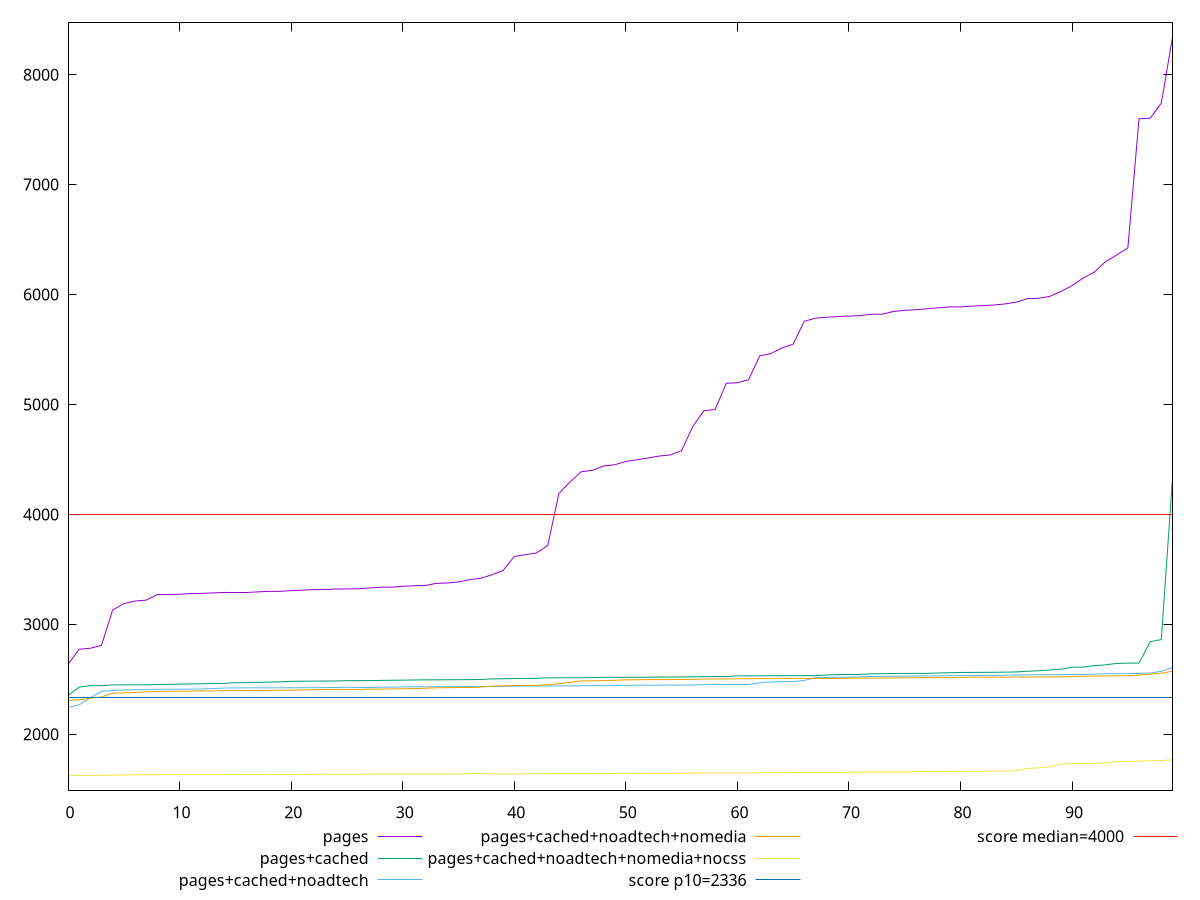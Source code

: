 reset

$pages <<EOF
0 2635.964
1 2773.184
2 2782.5210000000006
3 2808.6949999999997
4 3130.751
5 3188.2880000000005
6 3211.86
7 3220.1820000000002
8 3271.304
9 3271.742
10 3273.3825000000006
11 3279.595
12 3281.503999999999
13 3286.1240000000007
14 3290.1040000000003
15 3290.63
16 3290.6319999999996
17 3295.4379999999996
18 3300.196
19 3300.278
20 3306.937999999999
21 3310.4850000000006
22 3315.8560000000007
23 3317.7879999999996
24 3321.3645000000006
25 3322.424
26 3323.077500000001
27 3330.5860000000002
28 3337.206
29 3338.0935
30 3346.2160000000003
31 3351.2700000000004
32 3353.348
33 3372.614
34 3376.4580000000005
35 3385.566
36 3406.5914999999995
37 3418.7245000000007
38 3451.8375
39 3490.306
40 3617.2595
41 3633.0580000000004
42 3649.5840000000003
43 3717.245
44 4189.954
45 4295.9855
46 4387.773000000001
47 4401.0265
48 4440.5485
49 4451.561
50 4481.690500000001
51 4497.044000000001
52 4512.75
53 4531.211
54 4541.0515000000005
55 4580.546
56 4800.468499999999
57 4943.224499999999
58 4954.053
59 5192.507
60 5197.786
61 5225.024
62 5441.6615
63 5463.255000000001
64 5514.117999999999
65 5549.347499999999
66 5757.047
67 5785.192499999998
68 5793.219999999998
69 5800.203000000001
70 5803.933499999999
71 5808.7815
72 5820.1385
73 5821.927
74 5846.412
75 5855.973499999998
76 5862.419999999999
77 5870.184499999999
78 5879.528499999999
79 5887.4659999999985
80 5887.698999999999
81 5894.745500000001
82 5898.6245
83 5905.278999999999
84 5914.3475
85 5931.3285000000005
86 5962.254500000001
87 5966.6005000000005
88 5982.808999999999
89 6028.380500000001
90 6080.633000000002
91 6150.285
92 6204.551
93 6299.3965
94 6359.914999999999
95 6425.352500000001
96 7598.957999999999
97 7603.719000000002
98 7740.866499999998
99 8342.033
EOF

$pagesCached <<EOF
0 2352.8495000000003
1 2429.0625
2 2441.67
3 2441.7825
4 2449.17
5 2449.8374999999996
6 2449.9275000000007
7 2450.13
8 2452.9575000000004
9 2453.8125
10 2456.3925
11 2458.035
12 2459.0475000000006
13 2462.9355000000005
14 2463.4875
15 2469.255
16 2469.537
17 2472.7349999999997
18 2474.3099999999995
19 2477.1000000000004
20 2481.735
21 2483.0250000000005
22 2483.647500000001
23 2484.0674999999997
24 2484.7125000000005
25 2487.5849999999996
26 2487.7349999999997
27 2488.0650000000005
28 2490.106500000001
29 2491.4385
30 2492.6775
31 2493.9449999999997
32 2495.3055000000004
33 2495.415
34 2495.6715
35 2496.6675000000005
36 2496.9525000000003
37 2498.8499999999995
38 2503.3275
39 2505.0299999999997
40 2506.7475000000004
41 2508.18
42 2508.9825
43 2512.8900000000003
44 2513.7975
45 2514.015000000001
46 2514.1275
47 2516.1675000000005
48 2518.0199999999995
49 2518.2825000000003
50 2518.4699999999993
51 2518.7850000000008
52 2519.1825
53 2520.5099999999998
54 2520.5250000000005
55 2521.8225
56 2522.4224999999997
57 2523.8295000000007
58 2524.9464999999996
59 2525.2425000000003
60 2531.1375000000007
61 2531.4225000000006
62 2531.9175000000005
63 2531.9849999999997
64 2532.0600000000004
65 2532.9075000000003
66 2533.1775
67 2533.7625000000003
68 2539.62
69 2542.531000000001
70 2544.1125
71 2544.4275
72 2549.9475
73 2550.9674999999997
74 2553.0599999999995
75 2553.5099999999998
76 2553.9525000000003
77 2554.0575000000003
78 2557.3804999999998
79 2559.6450000000004
80 2562.2699999999995
81 2563.0215
82 2563.53
83 2564.0284999999994
84 2565.285
85 2566.9425
86 2573.5125000000007
87 2577.8615
88 2584.6799999999994
89 2591.9775
90 2610.4875
91 2610.9450000000006
92 2625.0225
93 2631.4529999999995
94 2644.7474999999995
95 2647.3325000000004
96 2647.3995000000004
97 2841.9900000000002
98 2861.4300000000003
99 4329.7725
EOF

$pagesCachedNoadtech <<EOF
0 2245.366
1 2267.2025000000003
2 2331.705
3 2391.3075
4 2397.915
5 2402.7525000000005
6 2405.4825
7 2405.9325000000003
8 2409.5924999999997
9 2409.9300000000003
10 2410.3949999999995
11 2410.8375000000005
12 2412.12
13 2415.96
14 2420.835
15 2422.05
16 2422.2749999999996
17 2422.3424999999997
18 2422.365
19 2422.7400000000002
20 2423.1974999999998
21 2423.5575000000003
22 2423.6274999999996
23 2424.3300000000004
24 2425.7325
25 2427.915
26 2428.1175
27 2428.1325
28 2428.4775
29 2428.6875
30 2431.23
31 2431.6349999999998
32 2431.7025
33 2431.9267499999996
34 2432.085
35 2432.79
36 2432.9775
37 2434.5375000000004
38 2434.9762500000006
39 2435.55
40 2436.825
41 2439.0375
42 2439.1875
43 2439.3075
44 2439.945
45 2440.2225
46 2441.4885000000004
47 2442.24075
48 2442.5625000000005
49 2443.38
50 2445.36
51 2446.29
52 2446.7039999999997
53 2446.7677500000004
54 2447.5125000000003
55 2447.7074999999995
56 2448.87
57 2451.1125
58 2452.0725
59 2452.755
60 2454.6825000000003
61 2454.6849999999995
62 2468.40225
63 2475.8100000000004
64 2479.665
65 2480.2575
66 2489.9249999999993
67 2515.6924999999997
68 2516.42
69 2519.17975
70 2519.4950000000003
71 2522.3624999999993
72 2526.1525
73 2526.7474999999995
74 2528.3575
75 2529.0464999999995
76 2530.5699999999997
77 2531.0199999999995
78 2531.245
79 2532.31
80 2533.8475
81 2533.9575000000004
82 2535.965
83 2536.1499999999996
84 2537.875
85 2538.8225
86 2540.5049999999997
87 2540.7525000000005
88 2541.37
89 2542.415
90 2542.5750000000003
91 2542.5774999999994
92 2547.955
93 2550.3999999999996
94 2550.5549999999994
95 2551.0825
96 2555.6224999999995
97 2556.2575000000006
98 2573.2400000000002
99 2605.9575000000004
EOF

$pagesCachedNoadtechNomedia <<EOF
0 2309.1675000000005
1 2313.4725
2 2328.9674999999997
3 2339.565
4 2373.5025
5 2375.9475
6 2379.96
7 2386.2375
8 2389.695
9 2391.7875000000004
10 2391.8099999999995
11 2393.0474999999997
12 2394.00825
13 2394.0825
14 2396.7375
15 2396.8124999999995
16 2398.545
17 2398.7025
18 2399.1179999999995
19 2400.585
20 2402.5125000000003
21 2403.0449999999996
22 2405.4187499999994
23 2406.95985
24 2407.9919999999997
25 2410.5825
26 2410.6275000000005
27 2410.8599999999997
28 2411.1675000000005
29 2412.87
30 2413.8990000000003
31 2415.8475
32 2418.77025
33 2422.4625
34 2424.0180000000005
35 2425.1850000000004
36 2425.3505
37 2429.455
38 2437.6625000000004
39 2439.8175
40 2442.9
41 2443.8225
42 2444.63425
43 2451.2775
44 2459.2225
45 2472.675
46 2486.03
47 2486.3025
48 2488.2625
49 2491.3050000000003
50 2495.142499999999
51 2495.9825
52 2496.9125000000004
53 2497.3025
54 2497.5574999999994
55 2498.4375
56 2498.7675
57 2502.665
58 2502.8975
59 2503.295
60 2504.9227499999997
61 2505.0299999999997
62 2506.2125000000005
63 2506.352499999999
64 2506.9000000000005
65 2507.8875000000003
66 2507.975
67 2508.5625
68 2509.459999999999
69 2509.4825
70 2510.12325
71 2510.83125
72 2510.9744999999994
73 2511.205499999999
74 2512.42675
75 2513.5075
76 2514.7174999999997
77 2515.3959999999997
78 2515.4974999999995
79 2515.5425000000005
80 2517.065
81 2519.1775000000002
82 2519.7525
83 2519.8475
84 2519.93
85 2520.54
86 2520.845
87 2521.2175000000007
88 2522.125
89 2522.3625
90 2524.815
91 2528.5374999999995
92 2529.6899999999996
93 2530.14125
94 2530.78
95 2532.7124999999996
96 2539.3975000000005
97 2546.955
98 2555.7375
99 2574.0225
EOF

$pagesCachedNoadtechNomediaNocss <<EOF
0 1622.5395000000003
1 1625.75
2 1625.869
3 1627.4473
4 1628.8545
5 1630.3505
6 1630.71395
7 1631.4325
8 1632.0325
9 1632.2399999999998
10 1632.5150499999995
11 1632.7194999999997
12 1632.866
13 1633.0675
14 1633.2400000000002
15 1633.696
16 1634.0448000000001
17 1634.3865
18 1634.9629999999997
19 1635.0349999999999
20 1635.0549499999997
21 1635.4205000000002
22 1635.6308
23 1635.7749999999999
24 1636.3745000000001
25 1636.4209999999996
26 1636.984
27 1637.0456499999996
28 1637.5715
29 1637.9835
30 1638.0504999999998
31 1638.087
32 1638.3979999999997
33 1638.5937
34 1638.9035
35 1638.9465000000002
36 1639.0885000000003
37 1639.1155000000003
38 1639.3169999999998
39 1639.3625
40 1639.497
41 1640.7813999999998
42 1641.29475
43 1641.67765
44 1641.7374999999997
45 1641.8378
46 1642.0089999999998
47 1643.0369999999998
48 1643.076
49 1643.9804499999998
50 1644.5279999999998
51 1644.7910000000002
52 1644.8235
53 1645.1631499999999
54 1645.2259999999999
55 1645.6495
56 1645.7195000000002
57 1647.459
58 1648.0295999999998
59 1648.1643
60 1648.232
61 1648.4940000000001
62 1650.2454000000002
63 1650.71435
64 1651.4609999999998
65 1652.2681
66 1653.187
67 1653.2559999999999
68 1653.344
69 1653.78465
70 1655.0415
71 1655.3165000000001
72 1656.306
73 1657.1785
74 1657.2089999999998
75 1657.48385
76 1658.5245
77 1658.534
78 1659.5475
79 1660.5430000000001
80 1662.6950000000002
81 1662.98545
82 1663.5770499999999
83 1664.67
84 1665.7709999999997
85 1668.0640000000003
86 1688.879
87 1694.5985
88 1703.2419999999997
89 1729.0699999999997
90 1731.9769999999999
91 1734.1265
92 1735.2795
93 1739.458
94 1750.247
95 1754.3270000000002
96 1754.9934999999998
97 1758.762
98 1760.8715
99 1767.0710000000004
EOF

set key outside below
set xrange [0:99]
set yrange [1488.1496300000003:8476.422869999999]
set trange [1488.1496300000003:8476.422869999999]
set terminal svg size 640, 580 enhanced background rgb 'white'
set output "report_00012_2021-02-09T11:01:39.952Z/first-meaningful-paint/comparison/sorted/all_raw.svg"

plot $pages title "pages" with line, \
     $pagesCached title "pages+cached" with line, \
     $pagesCachedNoadtech title "pages+cached+noadtech" with line, \
     $pagesCachedNoadtechNomedia title "pages+cached+noadtech+nomedia" with line, \
     $pagesCachedNoadtechNomediaNocss title "pages+cached+noadtech+nomedia+nocss" with line, \
     2336 title "score p10=2336", \
     4000 title "score median=4000"

reset
